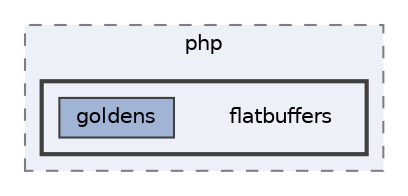 digraph "flatbuffers/goldens/php/flatbuffers"
{
 // LATEX_PDF_SIZE
  bgcolor="transparent";
  edge [fontname=Helvetica,fontsize=10,labelfontname=Helvetica,labelfontsize=10];
  node [fontname=Helvetica,fontsize=10,shape=box,height=0.2,width=0.4];
  compound=true
  subgraph clusterdir_455037875b0788ad2c8cf233f4714138 {
    graph [ bgcolor="#edf0f7", pencolor="grey50", label="php", fontname=Helvetica,fontsize=10 style="filled,dashed", URL="dir_455037875b0788ad2c8cf233f4714138.html",tooltip=""]
  subgraph clusterdir_c09a8cbb2750ac0311f45264c4b07f2e {
    graph [ bgcolor="#edf0f7", pencolor="grey25", label="", fontname=Helvetica,fontsize=10 style="filled,bold", URL="dir_c09a8cbb2750ac0311f45264c4b07f2e.html",tooltip=""]
    dir_c09a8cbb2750ac0311f45264c4b07f2e [shape=plaintext, label="flatbuffers"];
  dir_726923e7322e74aa37fe377b5b3932e1 [label="goldens", fillcolor="#a2b4d6", color="grey25", style="filled", URL="dir_726923e7322e74aa37fe377b5b3932e1.html",tooltip=""];
  }
  }
}
